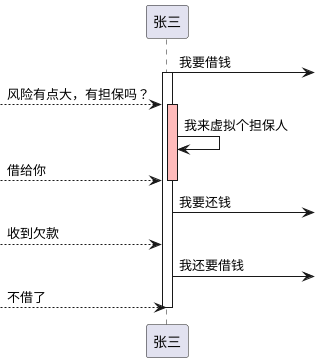 @startuml
张三 ->] : 我要借钱
activate 张三

[--> 张三 : 风险有点大，有担保吗？
activate 张三 #FFBBBB

张三 -> 张三 : 我来虚拟个担保人

[--> 张三 : 借给你
deactivate 张三

张三 ->] : 我要还钱
[--> 张三 : 收到欠款


张三 ->] : 我还要借钱
[--> 张三 : 不借了
deactivate 张三

@enduml
